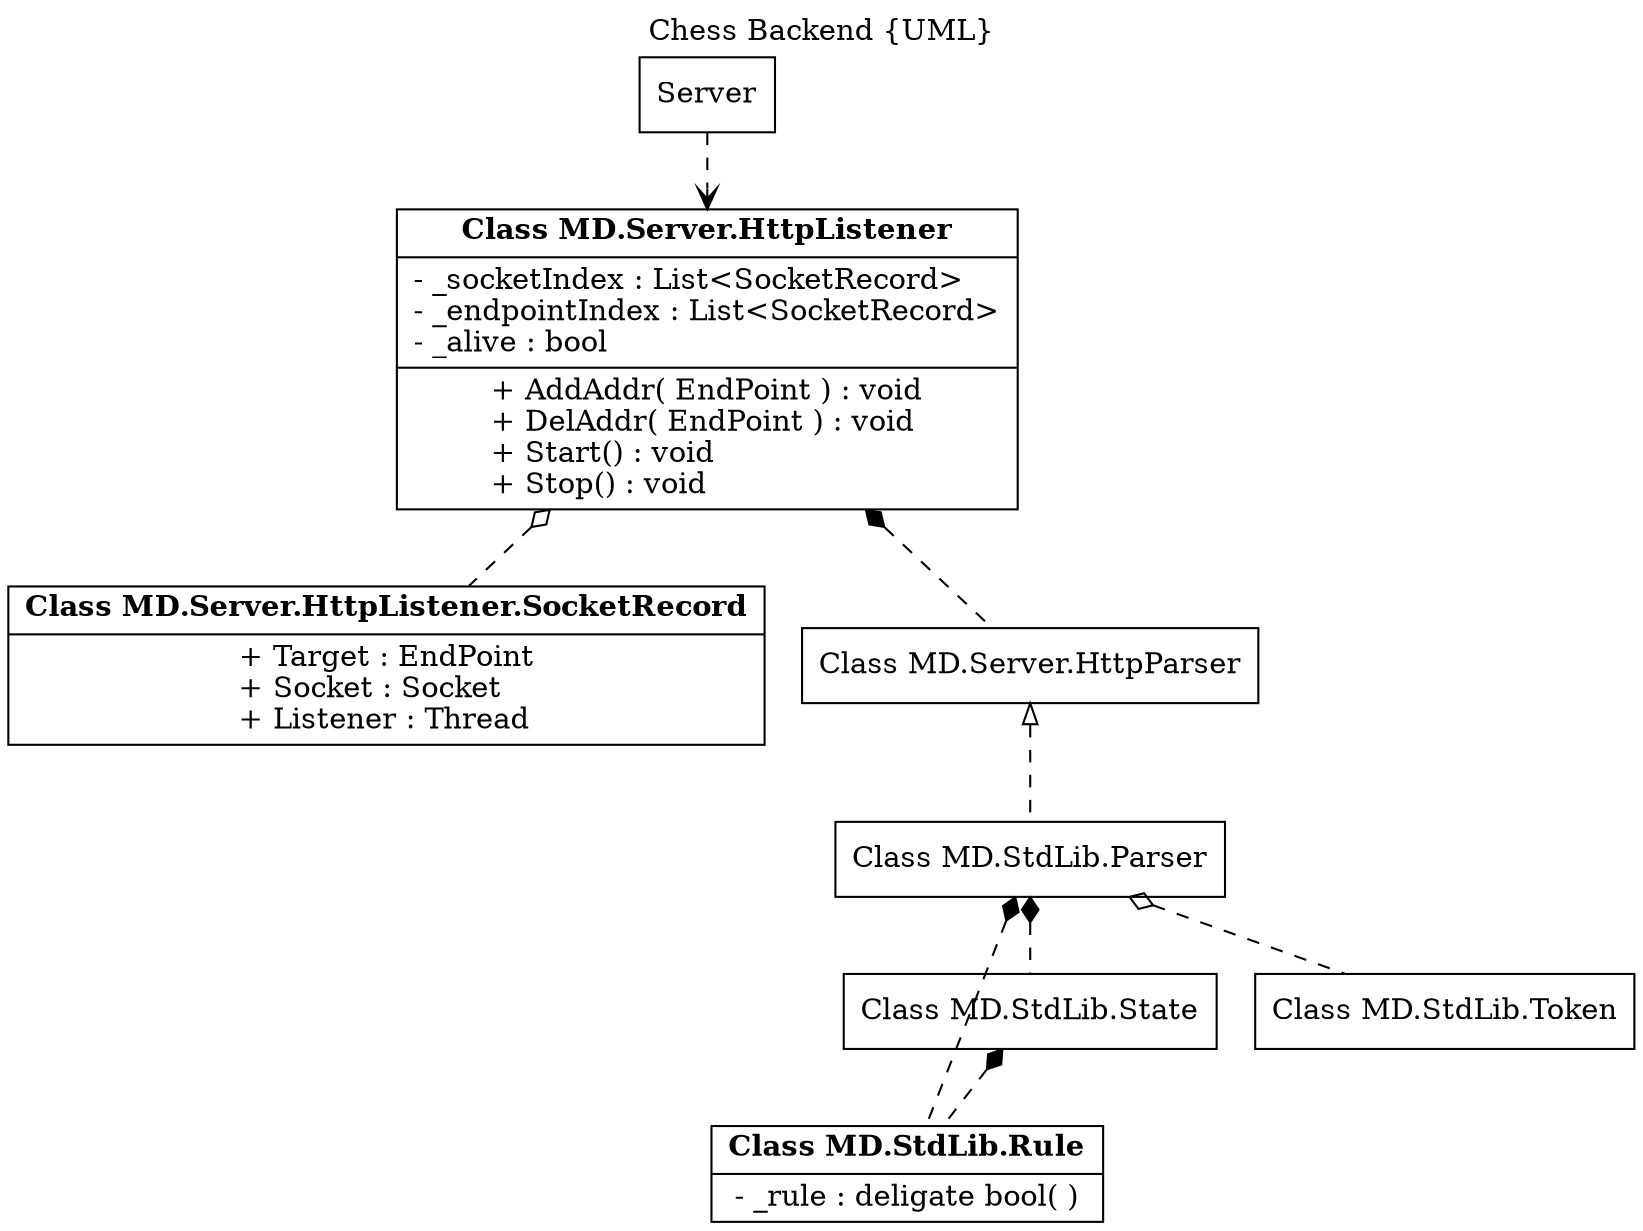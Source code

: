 digraph UML_Overview {
	labelloc="t"
	label="Chess Backend {UML}"
	graph [splines=false]

	node [shape=record]
	
	"Class MD.Server.HttpListener"[label=<{<b>Class MD.Server.HttpListener</b> | - _socketIndex : List&lt;SocketRecord&gt;<br align="left"/>- _endpointIndex : List&lt;SocketRecord&gt;<br align="left"/>- _alive : bool <br align="left"/>|+ AddAddr( EndPoint ) : void<br align="left"/>+ DelAddr( EndPoint ) : void<br align="left"/>+ Start() : void<br align="left"/>+ Stop() : void<br align="left"/> }>]
	"Class MD.Server.HttpListener.SocketRecord"[label=<{<b>Class MD.Server.HttpListener.SocketRecord</b> | + Target : EndPoint<br align="left"/>+ Socket : Socket<br align="left"/>+ Listener : Thread<br align="left"/>}>]
	"Class MD.StdLib.Rule"[label=<{<b>Class MD.StdLib.Rule</b> | - _rule : deligate bool( )}>]
# Dependency
	edge [arrowhead=vee style=dashed]
	Server -> "Class MD.Server.HttpListener"

# Inheritance
	edge [dir=back arrowtail=empty style=""]

# Implimentation
	edge [dir=back arrowtail=empty style=dashed]
  "Class MD.Server.HttpParser" -> "Class MD.StdLib.Parser"

# Composition
	edge [dir=back arrowtail=diamond]
	"Class MD.Server.HttpListener" -> "Class MD.Server.HttpParser"
	"Class MD.StdLib.Parser" -> "Class MD.StdLib.State"
	"Class MD.StdLib.Parser" -> "Class MD.StdLib.Rule"
	"Class MD.StdLib.State" -> "Class MD.StdLib.Rule"

# Aggregation (ref to shared resource)
	edge [xdir=back arrowtail=odiamond]
	"Class MD.StdLib.Parser" -> "Class MD.StdLib.Token"
	"Class MD.Server.HttpListener" -> "Class MD.Server.HttpListener.SocketRecord"
}
